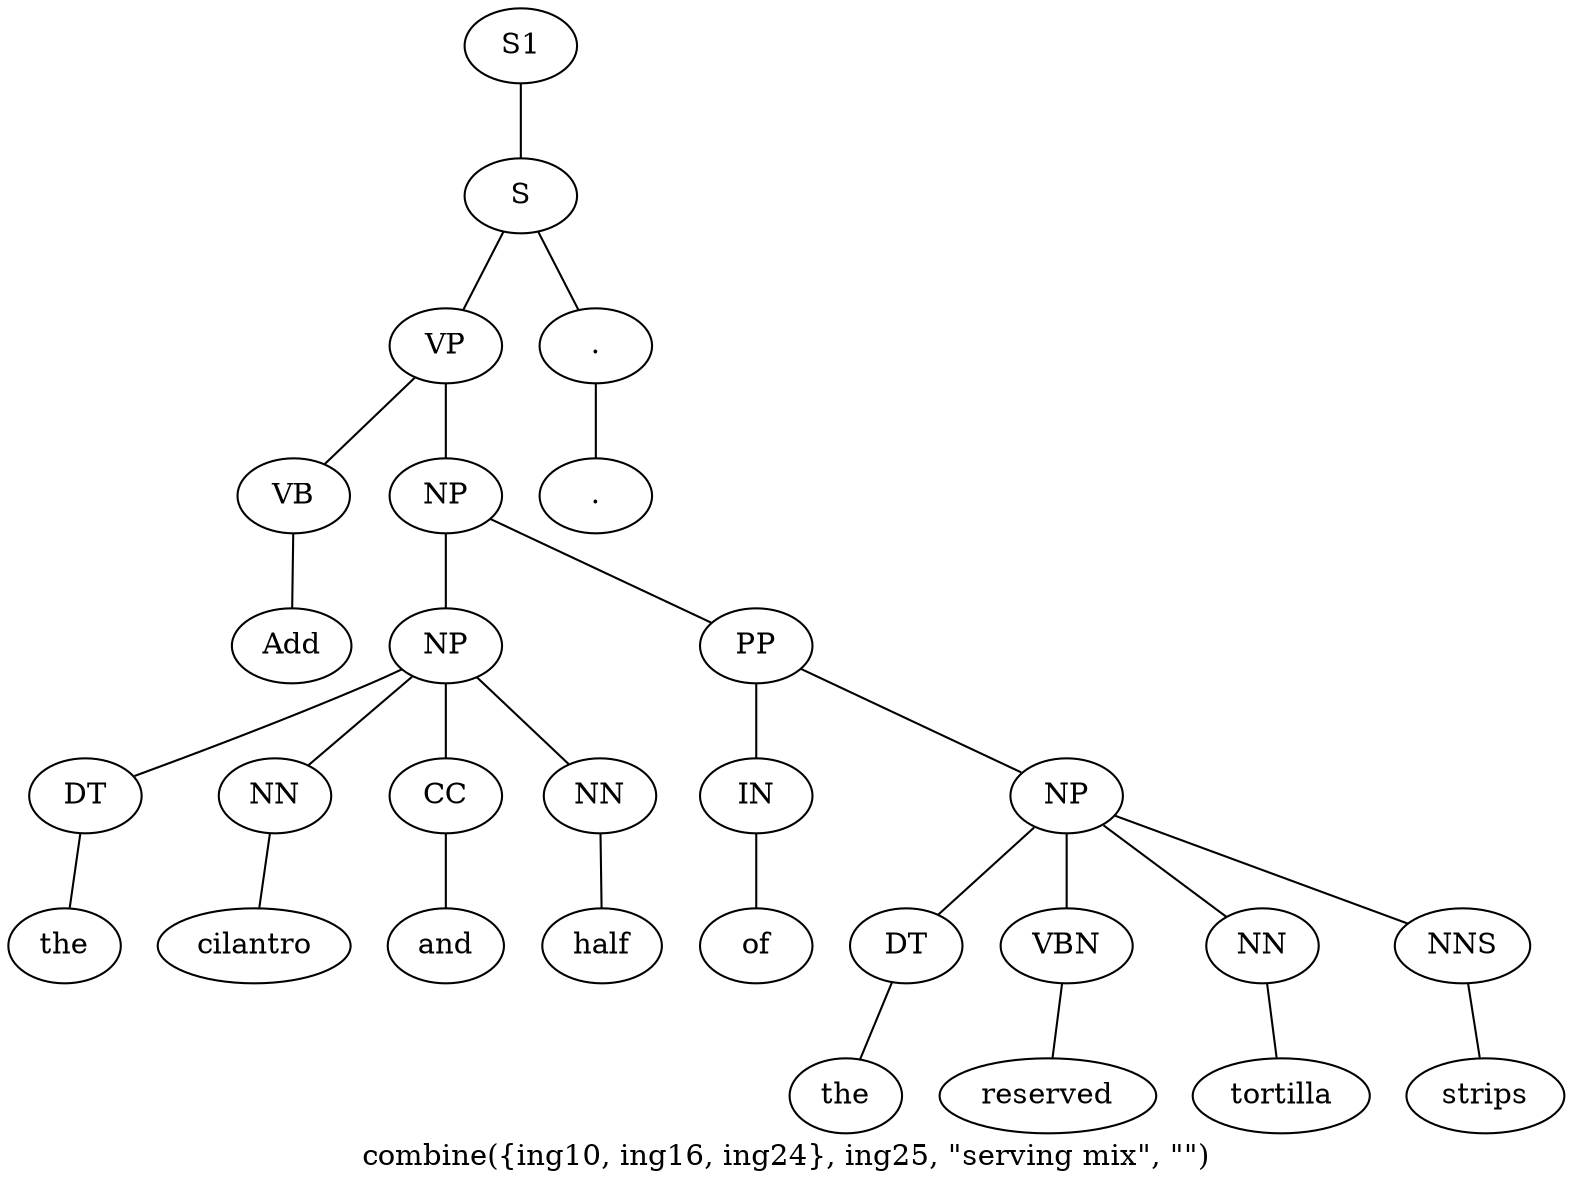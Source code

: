 graph SyntaxGraph {
	label = "combine({ing10, ing16, ing24}, ing25, \"serving mix\", \"\")";
	Node0 [label="S1"];
	Node1 [label="S"];
	Node2 [label="VP"];
	Node3 [label="VB"];
	Node4 [label="Add"];
	Node5 [label="NP"];
	Node6 [label="NP"];
	Node7 [label="DT"];
	Node8 [label="the"];
	Node9 [label="NN"];
	Node10 [label="cilantro"];
	Node11 [label="CC"];
	Node12 [label="and"];
	Node13 [label="NN"];
	Node14 [label="half"];
	Node15 [label="PP"];
	Node16 [label="IN"];
	Node17 [label="of"];
	Node18 [label="NP"];
	Node19 [label="DT"];
	Node20 [label="the"];
	Node21 [label="VBN"];
	Node22 [label="reserved"];
	Node23 [label="NN"];
	Node24 [label="tortilla"];
	Node25 [label="NNS"];
	Node26 [label="strips"];
	Node27 [label="."];
	Node28 [label="."];

	Node0 -- Node1;
	Node1 -- Node2;
	Node1 -- Node27;
	Node2 -- Node3;
	Node2 -- Node5;
	Node3 -- Node4;
	Node5 -- Node6;
	Node5 -- Node15;
	Node6 -- Node7;
	Node6 -- Node9;
	Node6 -- Node11;
	Node6 -- Node13;
	Node7 -- Node8;
	Node9 -- Node10;
	Node11 -- Node12;
	Node13 -- Node14;
	Node15 -- Node16;
	Node15 -- Node18;
	Node16 -- Node17;
	Node18 -- Node19;
	Node18 -- Node21;
	Node18 -- Node23;
	Node18 -- Node25;
	Node19 -- Node20;
	Node21 -- Node22;
	Node23 -- Node24;
	Node25 -- Node26;
	Node27 -- Node28;
}